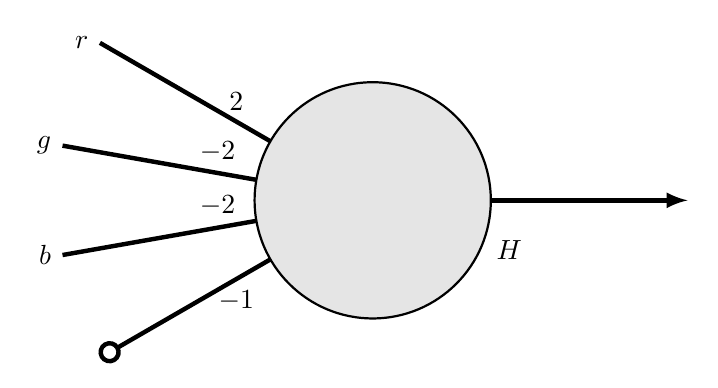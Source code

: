 \begin{tikzpicture}[scale=0.5]

\draw[thick,fill=black!10] (0,0) circle (3);
\draw[ultra thick]  (150:3) -- (150:8)node[pos=0.2,above]{$2$} node[left]{$r$};
\draw[ultra thick]  (170:3) -- (170:8)node[pos=0.2,above]{$-2$} node[left]{$g$};
\draw[ultra thick]  (190:3) -- (190:8)node[pos=0.2,above]{$-2$} node[left]{$b$};
\draw[-o,ultra thick]  (210:3) -- (210:8) node[pos=0.2,below]{$-1$};
\draw[->,>=latex,ultra thick] (0:3) --  (8,0);
\node[below right] at (-15:3) {$H$};

\end{tikzpicture}  